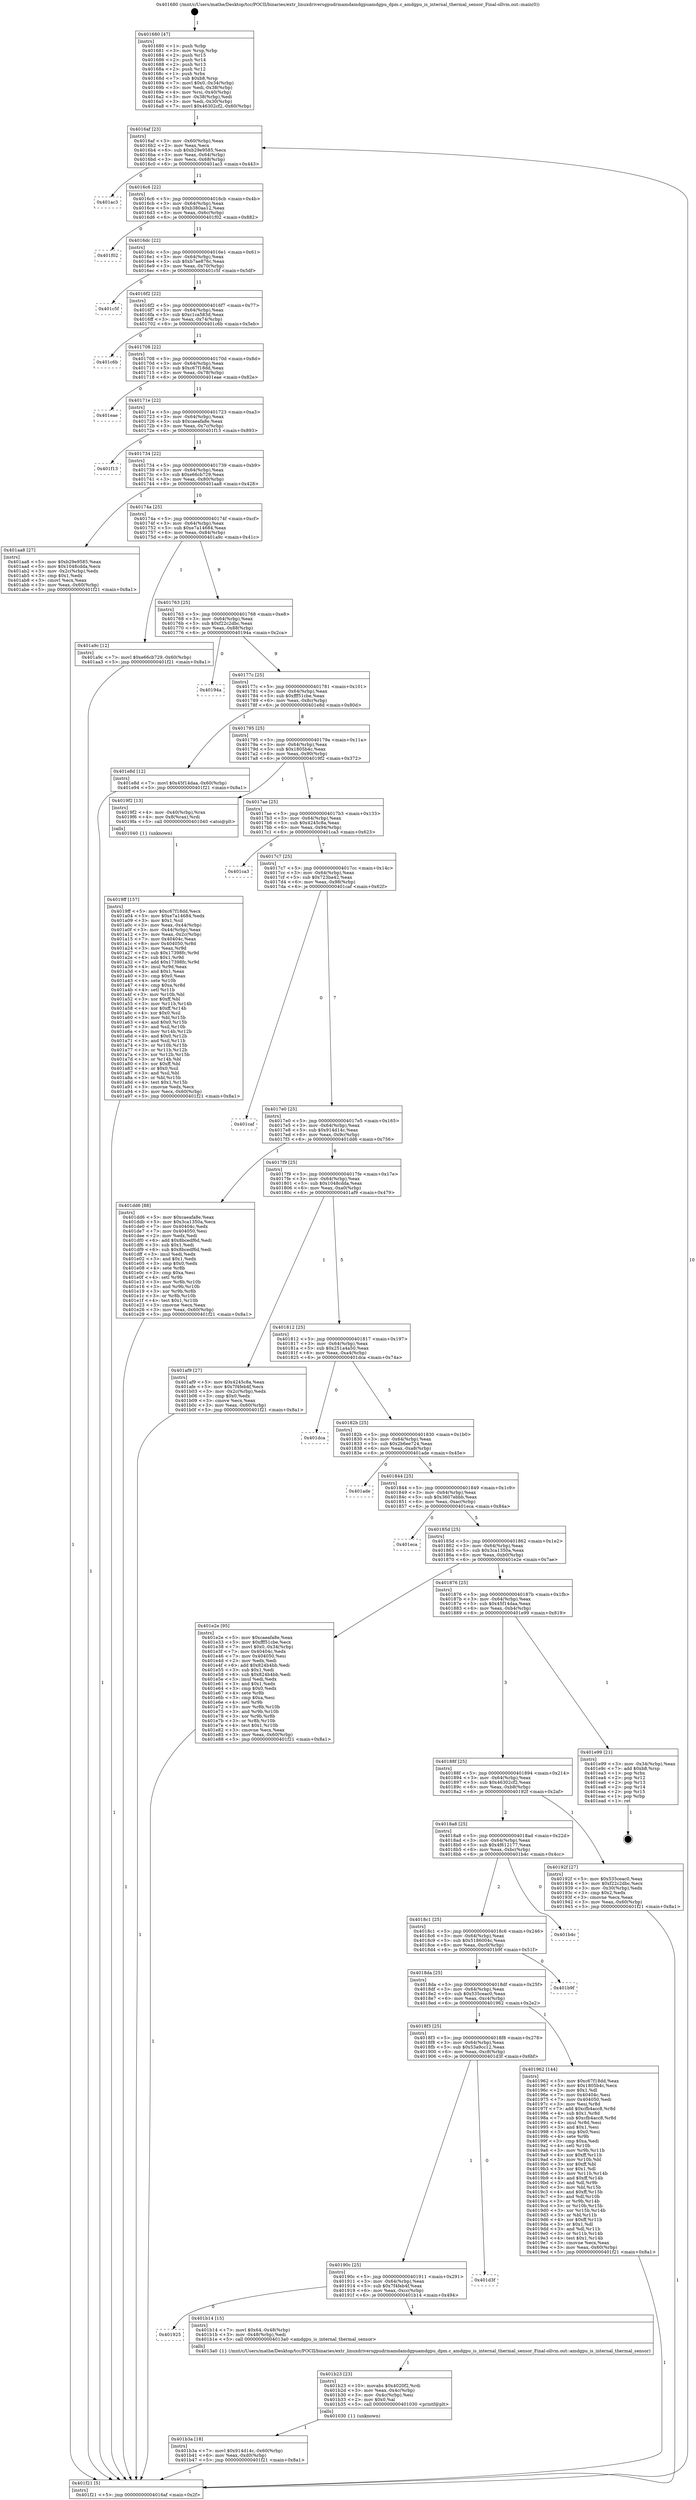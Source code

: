 digraph "0x401680" {
  label = "0x401680 (/mnt/c/Users/mathe/Desktop/tcc/POCII/binaries/extr_linuxdriversgpudrmamdamdgpuamdgpu_dpm.c_amdgpu_is_internal_thermal_sensor_Final-ollvm.out::main(0))"
  labelloc = "t"
  node[shape=record]

  Entry [label="",width=0.3,height=0.3,shape=circle,fillcolor=black,style=filled]
  "0x4016af" [label="{
     0x4016af [23]\l
     | [instrs]\l
     &nbsp;&nbsp;0x4016af \<+3\>: mov -0x60(%rbp),%eax\l
     &nbsp;&nbsp;0x4016b2 \<+2\>: mov %eax,%ecx\l
     &nbsp;&nbsp;0x4016b4 \<+6\>: sub $0xb29e9585,%ecx\l
     &nbsp;&nbsp;0x4016ba \<+3\>: mov %eax,-0x64(%rbp)\l
     &nbsp;&nbsp;0x4016bd \<+3\>: mov %ecx,-0x68(%rbp)\l
     &nbsp;&nbsp;0x4016c0 \<+6\>: je 0000000000401ac3 \<main+0x443\>\l
  }"]
  "0x401ac3" [label="{
     0x401ac3\l
  }", style=dashed]
  "0x4016c6" [label="{
     0x4016c6 [22]\l
     | [instrs]\l
     &nbsp;&nbsp;0x4016c6 \<+5\>: jmp 00000000004016cb \<main+0x4b\>\l
     &nbsp;&nbsp;0x4016cb \<+3\>: mov -0x64(%rbp),%eax\l
     &nbsp;&nbsp;0x4016ce \<+5\>: sub $0xb380aa12,%eax\l
     &nbsp;&nbsp;0x4016d3 \<+3\>: mov %eax,-0x6c(%rbp)\l
     &nbsp;&nbsp;0x4016d6 \<+6\>: je 0000000000401f02 \<main+0x882\>\l
  }"]
  Exit [label="",width=0.3,height=0.3,shape=circle,fillcolor=black,style=filled,peripheries=2]
  "0x401f02" [label="{
     0x401f02\l
  }", style=dashed]
  "0x4016dc" [label="{
     0x4016dc [22]\l
     | [instrs]\l
     &nbsp;&nbsp;0x4016dc \<+5\>: jmp 00000000004016e1 \<main+0x61\>\l
     &nbsp;&nbsp;0x4016e1 \<+3\>: mov -0x64(%rbp),%eax\l
     &nbsp;&nbsp;0x4016e4 \<+5\>: sub $0xb7ae876c,%eax\l
     &nbsp;&nbsp;0x4016e9 \<+3\>: mov %eax,-0x70(%rbp)\l
     &nbsp;&nbsp;0x4016ec \<+6\>: je 0000000000401c5f \<main+0x5df\>\l
  }"]
  "0x401b3a" [label="{
     0x401b3a [18]\l
     | [instrs]\l
     &nbsp;&nbsp;0x401b3a \<+7\>: movl $0x914d14c,-0x60(%rbp)\l
     &nbsp;&nbsp;0x401b41 \<+6\>: mov %eax,-0xd0(%rbp)\l
     &nbsp;&nbsp;0x401b47 \<+5\>: jmp 0000000000401f21 \<main+0x8a1\>\l
  }"]
  "0x401c5f" [label="{
     0x401c5f\l
  }", style=dashed]
  "0x4016f2" [label="{
     0x4016f2 [22]\l
     | [instrs]\l
     &nbsp;&nbsp;0x4016f2 \<+5\>: jmp 00000000004016f7 \<main+0x77\>\l
     &nbsp;&nbsp;0x4016f7 \<+3\>: mov -0x64(%rbp),%eax\l
     &nbsp;&nbsp;0x4016fa \<+5\>: sub $0xc1ca583d,%eax\l
     &nbsp;&nbsp;0x4016ff \<+3\>: mov %eax,-0x74(%rbp)\l
     &nbsp;&nbsp;0x401702 \<+6\>: je 0000000000401c6b \<main+0x5eb\>\l
  }"]
  "0x401b23" [label="{
     0x401b23 [23]\l
     | [instrs]\l
     &nbsp;&nbsp;0x401b23 \<+10\>: movabs $0x4020f2,%rdi\l
     &nbsp;&nbsp;0x401b2d \<+3\>: mov %eax,-0x4c(%rbp)\l
     &nbsp;&nbsp;0x401b30 \<+3\>: mov -0x4c(%rbp),%esi\l
     &nbsp;&nbsp;0x401b33 \<+2\>: mov $0x0,%al\l
     &nbsp;&nbsp;0x401b35 \<+5\>: call 0000000000401030 \<printf@plt\>\l
     | [calls]\l
     &nbsp;&nbsp;0x401030 \{1\} (unknown)\l
  }"]
  "0x401c6b" [label="{
     0x401c6b\l
  }", style=dashed]
  "0x401708" [label="{
     0x401708 [22]\l
     | [instrs]\l
     &nbsp;&nbsp;0x401708 \<+5\>: jmp 000000000040170d \<main+0x8d\>\l
     &nbsp;&nbsp;0x40170d \<+3\>: mov -0x64(%rbp),%eax\l
     &nbsp;&nbsp;0x401710 \<+5\>: sub $0xc67f18dd,%eax\l
     &nbsp;&nbsp;0x401715 \<+3\>: mov %eax,-0x78(%rbp)\l
     &nbsp;&nbsp;0x401718 \<+6\>: je 0000000000401eae \<main+0x82e\>\l
  }"]
  "0x401925" [label="{
     0x401925\l
  }", style=dashed]
  "0x401eae" [label="{
     0x401eae\l
  }", style=dashed]
  "0x40171e" [label="{
     0x40171e [22]\l
     | [instrs]\l
     &nbsp;&nbsp;0x40171e \<+5\>: jmp 0000000000401723 \<main+0xa3\>\l
     &nbsp;&nbsp;0x401723 \<+3\>: mov -0x64(%rbp),%eax\l
     &nbsp;&nbsp;0x401726 \<+5\>: sub $0xcaeafa8e,%eax\l
     &nbsp;&nbsp;0x40172b \<+3\>: mov %eax,-0x7c(%rbp)\l
     &nbsp;&nbsp;0x40172e \<+6\>: je 0000000000401f13 \<main+0x893\>\l
  }"]
  "0x401b14" [label="{
     0x401b14 [15]\l
     | [instrs]\l
     &nbsp;&nbsp;0x401b14 \<+7\>: movl $0x64,-0x48(%rbp)\l
     &nbsp;&nbsp;0x401b1b \<+3\>: mov -0x48(%rbp),%edi\l
     &nbsp;&nbsp;0x401b1e \<+5\>: call 00000000004013a0 \<amdgpu_is_internal_thermal_sensor\>\l
     | [calls]\l
     &nbsp;&nbsp;0x4013a0 \{1\} (/mnt/c/Users/mathe/Desktop/tcc/POCII/binaries/extr_linuxdriversgpudrmamdamdgpuamdgpu_dpm.c_amdgpu_is_internal_thermal_sensor_Final-ollvm.out::amdgpu_is_internal_thermal_sensor)\l
  }"]
  "0x401f13" [label="{
     0x401f13\l
  }", style=dashed]
  "0x401734" [label="{
     0x401734 [22]\l
     | [instrs]\l
     &nbsp;&nbsp;0x401734 \<+5\>: jmp 0000000000401739 \<main+0xb9\>\l
     &nbsp;&nbsp;0x401739 \<+3\>: mov -0x64(%rbp),%eax\l
     &nbsp;&nbsp;0x40173c \<+5\>: sub $0xe66cb729,%eax\l
     &nbsp;&nbsp;0x401741 \<+3\>: mov %eax,-0x80(%rbp)\l
     &nbsp;&nbsp;0x401744 \<+6\>: je 0000000000401aa8 \<main+0x428\>\l
  }"]
  "0x40190c" [label="{
     0x40190c [25]\l
     | [instrs]\l
     &nbsp;&nbsp;0x40190c \<+5\>: jmp 0000000000401911 \<main+0x291\>\l
     &nbsp;&nbsp;0x401911 \<+3\>: mov -0x64(%rbp),%eax\l
     &nbsp;&nbsp;0x401914 \<+5\>: sub $0x7f4feb4f,%eax\l
     &nbsp;&nbsp;0x401919 \<+6\>: mov %eax,-0xcc(%rbp)\l
     &nbsp;&nbsp;0x40191f \<+6\>: je 0000000000401b14 \<main+0x494\>\l
  }"]
  "0x401aa8" [label="{
     0x401aa8 [27]\l
     | [instrs]\l
     &nbsp;&nbsp;0x401aa8 \<+5\>: mov $0xb29e9585,%eax\l
     &nbsp;&nbsp;0x401aad \<+5\>: mov $0x1048cdda,%ecx\l
     &nbsp;&nbsp;0x401ab2 \<+3\>: mov -0x2c(%rbp),%edx\l
     &nbsp;&nbsp;0x401ab5 \<+3\>: cmp $0x1,%edx\l
     &nbsp;&nbsp;0x401ab8 \<+3\>: cmovl %ecx,%eax\l
     &nbsp;&nbsp;0x401abb \<+3\>: mov %eax,-0x60(%rbp)\l
     &nbsp;&nbsp;0x401abe \<+5\>: jmp 0000000000401f21 \<main+0x8a1\>\l
  }"]
  "0x40174a" [label="{
     0x40174a [25]\l
     | [instrs]\l
     &nbsp;&nbsp;0x40174a \<+5\>: jmp 000000000040174f \<main+0xcf\>\l
     &nbsp;&nbsp;0x40174f \<+3\>: mov -0x64(%rbp),%eax\l
     &nbsp;&nbsp;0x401752 \<+5\>: sub $0xe7a14684,%eax\l
     &nbsp;&nbsp;0x401757 \<+6\>: mov %eax,-0x84(%rbp)\l
     &nbsp;&nbsp;0x40175d \<+6\>: je 0000000000401a9c \<main+0x41c\>\l
  }"]
  "0x401d3f" [label="{
     0x401d3f\l
  }", style=dashed]
  "0x401a9c" [label="{
     0x401a9c [12]\l
     | [instrs]\l
     &nbsp;&nbsp;0x401a9c \<+7\>: movl $0xe66cb729,-0x60(%rbp)\l
     &nbsp;&nbsp;0x401aa3 \<+5\>: jmp 0000000000401f21 \<main+0x8a1\>\l
  }"]
  "0x401763" [label="{
     0x401763 [25]\l
     | [instrs]\l
     &nbsp;&nbsp;0x401763 \<+5\>: jmp 0000000000401768 \<main+0xe8\>\l
     &nbsp;&nbsp;0x401768 \<+3\>: mov -0x64(%rbp),%eax\l
     &nbsp;&nbsp;0x40176b \<+5\>: sub $0xf22c2dbc,%eax\l
     &nbsp;&nbsp;0x401770 \<+6\>: mov %eax,-0x88(%rbp)\l
     &nbsp;&nbsp;0x401776 \<+6\>: je 000000000040194a \<main+0x2ca\>\l
  }"]
  "0x4019ff" [label="{
     0x4019ff [157]\l
     | [instrs]\l
     &nbsp;&nbsp;0x4019ff \<+5\>: mov $0xc67f18dd,%ecx\l
     &nbsp;&nbsp;0x401a04 \<+5\>: mov $0xe7a14684,%edx\l
     &nbsp;&nbsp;0x401a09 \<+3\>: mov $0x1,%sil\l
     &nbsp;&nbsp;0x401a0c \<+3\>: mov %eax,-0x44(%rbp)\l
     &nbsp;&nbsp;0x401a0f \<+3\>: mov -0x44(%rbp),%eax\l
     &nbsp;&nbsp;0x401a12 \<+3\>: mov %eax,-0x2c(%rbp)\l
     &nbsp;&nbsp;0x401a15 \<+7\>: mov 0x40404c,%eax\l
     &nbsp;&nbsp;0x401a1c \<+8\>: mov 0x404050,%r8d\l
     &nbsp;&nbsp;0x401a24 \<+3\>: mov %eax,%r9d\l
     &nbsp;&nbsp;0x401a27 \<+7\>: sub $0x17398fc,%r9d\l
     &nbsp;&nbsp;0x401a2e \<+4\>: sub $0x1,%r9d\l
     &nbsp;&nbsp;0x401a32 \<+7\>: add $0x17398fc,%r9d\l
     &nbsp;&nbsp;0x401a39 \<+4\>: imul %r9d,%eax\l
     &nbsp;&nbsp;0x401a3d \<+3\>: and $0x1,%eax\l
     &nbsp;&nbsp;0x401a40 \<+3\>: cmp $0x0,%eax\l
     &nbsp;&nbsp;0x401a43 \<+4\>: sete %r10b\l
     &nbsp;&nbsp;0x401a47 \<+4\>: cmp $0xa,%r8d\l
     &nbsp;&nbsp;0x401a4b \<+4\>: setl %r11b\l
     &nbsp;&nbsp;0x401a4f \<+3\>: mov %r10b,%bl\l
     &nbsp;&nbsp;0x401a52 \<+3\>: xor $0xff,%bl\l
     &nbsp;&nbsp;0x401a55 \<+3\>: mov %r11b,%r14b\l
     &nbsp;&nbsp;0x401a58 \<+4\>: xor $0xff,%r14b\l
     &nbsp;&nbsp;0x401a5c \<+4\>: xor $0x0,%sil\l
     &nbsp;&nbsp;0x401a60 \<+3\>: mov %bl,%r15b\l
     &nbsp;&nbsp;0x401a63 \<+4\>: and $0x0,%r15b\l
     &nbsp;&nbsp;0x401a67 \<+3\>: and %sil,%r10b\l
     &nbsp;&nbsp;0x401a6a \<+3\>: mov %r14b,%r12b\l
     &nbsp;&nbsp;0x401a6d \<+4\>: and $0x0,%r12b\l
     &nbsp;&nbsp;0x401a71 \<+3\>: and %sil,%r11b\l
     &nbsp;&nbsp;0x401a74 \<+3\>: or %r10b,%r15b\l
     &nbsp;&nbsp;0x401a77 \<+3\>: or %r11b,%r12b\l
     &nbsp;&nbsp;0x401a7a \<+3\>: xor %r12b,%r15b\l
     &nbsp;&nbsp;0x401a7d \<+3\>: or %r14b,%bl\l
     &nbsp;&nbsp;0x401a80 \<+3\>: xor $0xff,%bl\l
     &nbsp;&nbsp;0x401a83 \<+4\>: or $0x0,%sil\l
     &nbsp;&nbsp;0x401a87 \<+3\>: and %sil,%bl\l
     &nbsp;&nbsp;0x401a8a \<+3\>: or %bl,%r15b\l
     &nbsp;&nbsp;0x401a8d \<+4\>: test $0x1,%r15b\l
     &nbsp;&nbsp;0x401a91 \<+3\>: cmovne %edx,%ecx\l
     &nbsp;&nbsp;0x401a94 \<+3\>: mov %ecx,-0x60(%rbp)\l
     &nbsp;&nbsp;0x401a97 \<+5\>: jmp 0000000000401f21 \<main+0x8a1\>\l
  }"]
  "0x40194a" [label="{
     0x40194a\l
  }", style=dashed]
  "0x40177c" [label="{
     0x40177c [25]\l
     | [instrs]\l
     &nbsp;&nbsp;0x40177c \<+5\>: jmp 0000000000401781 \<main+0x101\>\l
     &nbsp;&nbsp;0x401781 \<+3\>: mov -0x64(%rbp),%eax\l
     &nbsp;&nbsp;0x401784 \<+5\>: sub $0xfff51cbe,%eax\l
     &nbsp;&nbsp;0x401789 \<+6\>: mov %eax,-0x8c(%rbp)\l
     &nbsp;&nbsp;0x40178f \<+6\>: je 0000000000401e8d \<main+0x80d\>\l
  }"]
  "0x4018f3" [label="{
     0x4018f3 [25]\l
     | [instrs]\l
     &nbsp;&nbsp;0x4018f3 \<+5\>: jmp 00000000004018f8 \<main+0x278\>\l
     &nbsp;&nbsp;0x4018f8 \<+3\>: mov -0x64(%rbp),%eax\l
     &nbsp;&nbsp;0x4018fb \<+5\>: sub $0x53a9cc12,%eax\l
     &nbsp;&nbsp;0x401900 \<+6\>: mov %eax,-0xc8(%rbp)\l
     &nbsp;&nbsp;0x401906 \<+6\>: je 0000000000401d3f \<main+0x6bf\>\l
  }"]
  "0x401e8d" [label="{
     0x401e8d [12]\l
     | [instrs]\l
     &nbsp;&nbsp;0x401e8d \<+7\>: movl $0x45f14daa,-0x60(%rbp)\l
     &nbsp;&nbsp;0x401e94 \<+5\>: jmp 0000000000401f21 \<main+0x8a1\>\l
  }"]
  "0x401795" [label="{
     0x401795 [25]\l
     | [instrs]\l
     &nbsp;&nbsp;0x401795 \<+5\>: jmp 000000000040179a \<main+0x11a\>\l
     &nbsp;&nbsp;0x40179a \<+3\>: mov -0x64(%rbp),%eax\l
     &nbsp;&nbsp;0x40179d \<+5\>: sub $0x1805b4c,%eax\l
     &nbsp;&nbsp;0x4017a2 \<+6\>: mov %eax,-0x90(%rbp)\l
     &nbsp;&nbsp;0x4017a8 \<+6\>: je 00000000004019f2 \<main+0x372\>\l
  }"]
  "0x401962" [label="{
     0x401962 [144]\l
     | [instrs]\l
     &nbsp;&nbsp;0x401962 \<+5\>: mov $0xc67f18dd,%eax\l
     &nbsp;&nbsp;0x401967 \<+5\>: mov $0x1805b4c,%ecx\l
     &nbsp;&nbsp;0x40196c \<+2\>: mov $0x1,%dl\l
     &nbsp;&nbsp;0x40196e \<+7\>: mov 0x40404c,%esi\l
     &nbsp;&nbsp;0x401975 \<+7\>: mov 0x404050,%edi\l
     &nbsp;&nbsp;0x40197c \<+3\>: mov %esi,%r8d\l
     &nbsp;&nbsp;0x40197f \<+7\>: add $0xcfb4acc8,%r8d\l
     &nbsp;&nbsp;0x401986 \<+4\>: sub $0x1,%r8d\l
     &nbsp;&nbsp;0x40198a \<+7\>: sub $0xcfb4acc8,%r8d\l
     &nbsp;&nbsp;0x401991 \<+4\>: imul %r8d,%esi\l
     &nbsp;&nbsp;0x401995 \<+3\>: and $0x1,%esi\l
     &nbsp;&nbsp;0x401998 \<+3\>: cmp $0x0,%esi\l
     &nbsp;&nbsp;0x40199b \<+4\>: sete %r9b\l
     &nbsp;&nbsp;0x40199f \<+3\>: cmp $0xa,%edi\l
     &nbsp;&nbsp;0x4019a2 \<+4\>: setl %r10b\l
     &nbsp;&nbsp;0x4019a6 \<+3\>: mov %r9b,%r11b\l
     &nbsp;&nbsp;0x4019a9 \<+4\>: xor $0xff,%r11b\l
     &nbsp;&nbsp;0x4019ad \<+3\>: mov %r10b,%bl\l
     &nbsp;&nbsp;0x4019b0 \<+3\>: xor $0xff,%bl\l
     &nbsp;&nbsp;0x4019b3 \<+3\>: xor $0x1,%dl\l
     &nbsp;&nbsp;0x4019b6 \<+3\>: mov %r11b,%r14b\l
     &nbsp;&nbsp;0x4019b9 \<+4\>: and $0xff,%r14b\l
     &nbsp;&nbsp;0x4019bd \<+3\>: and %dl,%r9b\l
     &nbsp;&nbsp;0x4019c0 \<+3\>: mov %bl,%r15b\l
     &nbsp;&nbsp;0x4019c3 \<+4\>: and $0xff,%r15b\l
     &nbsp;&nbsp;0x4019c7 \<+3\>: and %dl,%r10b\l
     &nbsp;&nbsp;0x4019ca \<+3\>: or %r9b,%r14b\l
     &nbsp;&nbsp;0x4019cd \<+3\>: or %r10b,%r15b\l
     &nbsp;&nbsp;0x4019d0 \<+3\>: xor %r15b,%r14b\l
     &nbsp;&nbsp;0x4019d3 \<+3\>: or %bl,%r11b\l
     &nbsp;&nbsp;0x4019d6 \<+4\>: xor $0xff,%r11b\l
     &nbsp;&nbsp;0x4019da \<+3\>: or $0x1,%dl\l
     &nbsp;&nbsp;0x4019dd \<+3\>: and %dl,%r11b\l
     &nbsp;&nbsp;0x4019e0 \<+3\>: or %r11b,%r14b\l
     &nbsp;&nbsp;0x4019e3 \<+4\>: test $0x1,%r14b\l
     &nbsp;&nbsp;0x4019e7 \<+3\>: cmovne %ecx,%eax\l
     &nbsp;&nbsp;0x4019ea \<+3\>: mov %eax,-0x60(%rbp)\l
     &nbsp;&nbsp;0x4019ed \<+5\>: jmp 0000000000401f21 \<main+0x8a1\>\l
  }"]
  "0x4019f2" [label="{
     0x4019f2 [13]\l
     | [instrs]\l
     &nbsp;&nbsp;0x4019f2 \<+4\>: mov -0x40(%rbp),%rax\l
     &nbsp;&nbsp;0x4019f6 \<+4\>: mov 0x8(%rax),%rdi\l
     &nbsp;&nbsp;0x4019fa \<+5\>: call 0000000000401040 \<atoi@plt\>\l
     | [calls]\l
     &nbsp;&nbsp;0x401040 \{1\} (unknown)\l
  }"]
  "0x4017ae" [label="{
     0x4017ae [25]\l
     | [instrs]\l
     &nbsp;&nbsp;0x4017ae \<+5\>: jmp 00000000004017b3 \<main+0x133\>\l
     &nbsp;&nbsp;0x4017b3 \<+3\>: mov -0x64(%rbp),%eax\l
     &nbsp;&nbsp;0x4017b6 \<+5\>: sub $0x4245c8a,%eax\l
     &nbsp;&nbsp;0x4017bb \<+6\>: mov %eax,-0x94(%rbp)\l
     &nbsp;&nbsp;0x4017c1 \<+6\>: je 0000000000401ca3 \<main+0x623\>\l
  }"]
  "0x4018da" [label="{
     0x4018da [25]\l
     | [instrs]\l
     &nbsp;&nbsp;0x4018da \<+5\>: jmp 00000000004018df \<main+0x25f\>\l
     &nbsp;&nbsp;0x4018df \<+3\>: mov -0x64(%rbp),%eax\l
     &nbsp;&nbsp;0x4018e2 \<+5\>: sub $0x535ceac0,%eax\l
     &nbsp;&nbsp;0x4018e7 \<+6\>: mov %eax,-0xc4(%rbp)\l
     &nbsp;&nbsp;0x4018ed \<+6\>: je 0000000000401962 \<main+0x2e2\>\l
  }"]
  "0x401ca3" [label="{
     0x401ca3\l
  }", style=dashed]
  "0x4017c7" [label="{
     0x4017c7 [25]\l
     | [instrs]\l
     &nbsp;&nbsp;0x4017c7 \<+5\>: jmp 00000000004017cc \<main+0x14c\>\l
     &nbsp;&nbsp;0x4017cc \<+3\>: mov -0x64(%rbp),%eax\l
     &nbsp;&nbsp;0x4017cf \<+5\>: sub $0x723ba42,%eax\l
     &nbsp;&nbsp;0x4017d4 \<+6\>: mov %eax,-0x98(%rbp)\l
     &nbsp;&nbsp;0x4017da \<+6\>: je 0000000000401caf \<main+0x62f\>\l
  }"]
  "0x401b9f" [label="{
     0x401b9f\l
  }", style=dashed]
  "0x401caf" [label="{
     0x401caf\l
  }", style=dashed]
  "0x4017e0" [label="{
     0x4017e0 [25]\l
     | [instrs]\l
     &nbsp;&nbsp;0x4017e0 \<+5\>: jmp 00000000004017e5 \<main+0x165\>\l
     &nbsp;&nbsp;0x4017e5 \<+3\>: mov -0x64(%rbp),%eax\l
     &nbsp;&nbsp;0x4017e8 \<+5\>: sub $0x914d14c,%eax\l
     &nbsp;&nbsp;0x4017ed \<+6\>: mov %eax,-0x9c(%rbp)\l
     &nbsp;&nbsp;0x4017f3 \<+6\>: je 0000000000401dd6 \<main+0x756\>\l
  }"]
  "0x4018c1" [label="{
     0x4018c1 [25]\l
     | [instrs]\l
     &nbsp;&nbsp;0x4018c1 \<+5\>: jmp 00000000004018c6 \<main+0x246\>\l
     &nbsp;&nbsp;0x4018c6 \<+3\>: mov -0x64(%rbp),%eax\l
     &nbsp;&nbsp;0x4018c9 \<+5\>: sub $0x5186004c,%eax\l
     &nbsp;&nbsp;0x4018ce \<+6\>: mov %eax,-0xc0(%rbp)\l
     &nbsp;&nbsp;0x4018d4 \<+6\>: je 0000000000401b9f \<main+0x51f\>\l
  }"]
  "0x401dd6" [label="{
     0x401dd6 [88]\l
     | [instrs]\l
     &nbsp;&nbsp;0x401dd6 \<+5\>: mov $0xcaeafa8e,%eax\l
     &nbsp;&nbsp;0x401ddb \<+5\>: mov $0x3ca1350a,%ecx\l
     &nbsp;&nbsp;0x401de0 \<+7\>: mov 0x40404c,%edx\l
     &nbsp;&nbsp;0x401de7 \<+7\>: mov 0x404050,%esi\l
     &nbsp;&nbsp;0x401dee \<+2\>: mov %edx,%edi\l
     &nbsp;&nbsp;0x401df0 \<+6\>: add $0x8bcedf6d,%edi\l
     &nbsp;&nbsp;0x401df6 \<+3\>: sub $0x1,%edi\l
     &nbsp;&nbsp;0x401df9 \<+6\>: sub $0x8bcedf6d,%edi\l
     &nbsp;&nbsp;0x401dff \<+3\>: imul %edi,%edx\l
     &nbsp;&nbsp;0x401e02 \<+3\>: and $0x1,%edx\l
     &nbsp;&nbsp;0x401e05 \<+3\>: cmp $0x0,%edx\l
     &nbsp;&nbsp;0x401e08 \<+4\>: sete %r8b\l
     &nbsp;&nbsp;0x401e0c \<+3\>: cmp $0xa,%esi\l
     &nbsp;&nbsp;0x401e0f \<+4\>: setl %r9b\l
     &nbsp;&nbsp;0x401e13 \<+3\>: mov %r8b,%r10b\l
     &nbsp;&nbsp;0x401e16 \<+3\>: and %r9b,%r10b\l
     &nbsp;&nbsp;0x401e19 \<+3\>: xor %r9b,%r8b\l
     &nbsp;&nbsp;0x401e1c \<+3\>: or %r8b,%r10b\l
     &nbsp;&nbsp;0x401e1f \<+4\>: test $0x1,%r10b\l
     &nbsp;&nbsp;0x401e23 \<+3\>: cmovne %ecx,%eax\l
     &nbsp;&nbsp;0x401e26 \<+3\>: mov %eax,-0x60(%rbp)\l
     &nbsp;&nbsp;0x401e29 \<+5\>: jmp 0000000000401f21 \<main+0x8a1\>\l
  }"]
  "0x4017f9" [label="{
     0x4017f9 [25]\l
     | [instrs]\l
     &nbsp;&nbsp;0x4017f9 \<+5\>: jmp 00000000004017fe \<main+0x17e\>\l
     &nbsp;&nbsp;0x4017fe \<+3\>: mov -0x64(%rbp),%eax\l
     &nbsp;&nbsp;0x401801 \<+5\>: sub $0x1048cdda,%eax\l
     &nbsp;&nbsp;0x401806 \<+6\>: mov %eax,-0xa0(%rbp)\l
     &nbsp;&nbsp;0x40180c \<+6\>: je 0000000000401af9 \<main+0x479\>\l
  }"]
  "0x401b4c" [label="{
     0x401b4c\l
  }", style=dashed]
  "0x401af9" [label="{
     0x401af9 [27]\l
     | [instrs]\l
     &nbsp;&nbsp;0x401af9 \<+5\>: mov $0x4245c8a,%eax\l
     &nbsp;&nbsp;0x401afe \<+5\>: mov $0x7f4feb4f,%ecx\l
     &nbsp;&nbsp;0x401b03 \<+3\>: mov -0x2c(%rbp),%edx\l
     &nbsp;&nbsp;0x401b06 \<+3\>: cmp $0x0,%edx\l
     &nbsp;&nbsp;0x401b09 \<+3\>: cmove %ecx,%eax\l
     &nbsp;&nbsp;0x401b0c \<+3\>: mov %eax,-0x60(%rbp)\l
     &nbsp;&nbsp;0x401b0f \<+5\>: jmp 0000000000401f21 \<main+0x8a1\>\l
  }"]
  "0x401812" [label="{
     0x401812 [25]\l
     | [instrs]\l
     &nbsp;&nbsp;0x401812 \<+5\>: jmp 0000000000401817 \<main+0x197\>\l
     &nbsp;&nbsp;0x401817 \<+3\>: mov -0x64(%rbp),%eax\l
     &nbsp;&nbsp;0x40181a \<+5\>: sub $0x251a4a50,%eax\l
     &nbsp;&nbsp;0x40181f \<+6\>: mov %eax,-0xa4(%rbp)\l
     &nbsp;&nbsp;0x401825 \<+6\>: je 0000000000401dca \<main+0x74a\>\l
  }"]
  "0x401680" [label="{
     0x401680 [47]\l
     | [instrs]\l
     &nbsp;&nbsp;0x401680 \<+1\>: push %rbp\l
     &nbsp;&nbsp;0x401681 \<+3\>: mov %rsp,%rbp\l
     &nbsp;&nbsp;0x401684 \<+2\>: push %r15\l
     &nbsp;&nbsp;0x401686 \<+2\>: push %r14\l
     &nbsp;&nbsp;0x401688 \<+2\>: push %r13\l
     &nbsp;&nbsp;0x40168a \<+2\>: push %r12\l
     &nbsp;&nbsp;0x40168c \<+1\>: push %rbx\l
     &nbsp;&nbsp;0x40168d \<+7\>: sub $0xb8,%rsp\l
     &nbsp;&nbsp;0x401694 \<+7\>: movl $0x0,-0x34(%rbp)\l
     &nbsp;&nbsp;0x40169b \<+3\>: mov %edi,-0x38(%rbp)\l
     &nbsp;&nbsp;0x40169e \<+4\>: mov %rsi,-0x40(%rbp)\l
     &nbsp;&nbsp;0x4016a2 \<+3\>: mov -0x38(%rbp),%edi\l
     &nbsp;&nbsp;0x4016a5 \<+3\>: mov %edi,-0x30(%rbp)\l
     &nbsp;&nbsp;0x4016a8 \<+7\>: movl $0x46302cf2,-0x60(%rbp)\l
  }"]
  "0x401dca" [label="{
     0x401dca\l
  }", style=dashed]
  "0x40182b" [label="{
     0x40182b [25]\l
     | [instrs]\l
     &nbsp;&nbsp;0x40182b \<+5\>: jmp 0000000000401830 \<main+0x1b0\>\l
     &nbsp;&nbsp;0x401830 \<+3\>: mov -0x64(%rbp),%eax\l
     &nbsp;&nbsp;0x401833 \<+5\>: sub $0x2b6ee724,%eax\l
     &nbsp;&nbsp;0x401838 \<+6\>: mov %eax,-0xa8(%rbp)\l
     &nbsp;&nbsp;0x40183e \<+6\>: je 0000000000401ade \<main+0x45e\>\l
  }"]
  "0x401f21" [label="{
     0x401f21 [5]\l
     | [instrs]\l
     &nbsp;&nbsp;0x401f21 \<+5\>: jmp 00000000004016af \<main+0x2f\>\l
  }"]
  "0x401ade" [label="{
     0x401ade\l
  }", style=dashed]
  "0x401844" [label="{
     0x401844 [25]\l
     | [instrs]\l
     &nbsp;&nbsp;0x401844 \<+5\>: jmp 0000000000401849 \<main+0x1c9\>\l
     &nbsp;&nbsp;0x401849 \<+3\>: mov -0x64(%rbp),%eax\l
     &nbsp;&nbsp;0x40184c \<+5\>: sub $0x3607ebbb,%eax\l
     &nbsp;&nbsp;0x401851 \<+6\>: mov %eax,-0xac(%rbp)\l
     &nbsp;&nbsp;0x401857 \<+6\>: je 0000000000401eca \<main+0x84a\>\l
  }"]
  "0x4018a8" [label="{
     0x4018a8 [25]\l
     | [instrs]\l
     &nbsp;&nbsp;0x4018a8 \<+5\>: jmp 00000000004018ad \<main+0x22d\>\l
     &nbsp;&nbsp;0x4018ad \<+3\>: mov -0x64(%rbp),%eax\l
     &nbsp;&nbsp;0x4018b0 \<+5\>: sub $0x4f612177,%eax\l
     &nbsp;&nbsp;0x4018b5 \<+6\>: mov %eax,-0xbc(%rbp)\l
     &nbsp;&nbsp;0x4018bb \<+6\>: je 0000000000401b4c \<main+0x4cc\>\l
  }"]
  "0x401eca" [label="{
     0x401eca\l
  }", style=dashed]
  "0x40185d" [label="{
     0x40185d [25]\l
     | [instrs]\l
     &nbsp;&nbsp;0x40185d \<+5\>: jmp 0000000000401862 \<main+0x1e2\>\l
     &nbsp;&nbsp;0x401862 \<+3\>: mov -0x64(%rbp),%eax\l
     &nbsp;&nbsp;0x401865 \<+5\>: sub $0x3ca1350a,%eax\l
     &nbsp;&nbsp;0x40186a \<+6\>: mov %eax,-0xb0(%rbp)\l
     &nbsp;&nbsp;0x401870 \<+6\>: je 0000000000401e2e \<main+0x7ae\>\l
  }"]
  "0x40192f" [label="{
     0x40192f [27]\l
     | [instrs]\l
     &nbsp;&nbsp;0x40192f \<+5\>: mov $0x535ceac0,%eax\l
     &nbsp;&nbsp;0x401934 \<+5\>: mov $0xf22c2dbc,%ecx\l
     &nbsp;&nbsp;0x401939 \<+3\>: mov -0x30(%rbp),%edx\l
     &nbsp;&nbsp;0x40193c \<+3\>: cmp $0x2,%edx\l
     &nbsp;&nbsp;0x40193f \<+3\>: cmovne %ecx,%eax\l
     &nbsp;&nbsp;0x401942 \<+3\>: mov %eax,-0x60(%rbp)\l
     &nbsp;&nbsp;0x401945 \<+5\>: jmp 0000000000401f21 \<main+0x8a1\>\l
  }"]
  "0x401e2e" [label="{
     0x401e2e [95]\l
     | [instrs]\l
     &nbsp;&nbsp;0x401e2e \<+5\>: mov $0xcaeafa8e,%eax\l
     &nbsp;&nbsp;0x401e33 \<+5\>: mov $0xfff51cbe,%ecx\l
     &nbsp;&nbsp;0x401e38 \<+7\>: movl $0x0,-0x34(%rbp)\l
     &nbsp;&nbsp;0x401e3f \<+7\>: mov 0x40404c,%edx\l
     &nbsp;&nbsp;0x401e46 \<+7\>: mov 0x404050,%esi\l
     &nbsp;&nbsp;0x401e4d \<+2\>: mov %edx,%edi\l
     &nbsp;&nbsp;0x401e4f \<+6\>: add $0x824b4bb,%edi\l
     &nbsp;&nbsp;0x401e55 \<+3\>: sub $0x1,%edi\l
     &nbsp;&nbsp;0x401e58 \<+6\>: sub $0x824b4bb,%edi\l
     &nbsp;&nbsp;0x401e5e \<+3\>: imul %edi,%edx\l
     &nbsp;&nbsp;0x401e61 \<+3\>: and $0x1,%edx\l
     &nbsp;&nbsp;0x401e64 \<+3\>: cmp $0x0,%edx\l
     &nbsp;&nbsp;0x401e67 \<+4\>: sete %r8b\l
     &nbsp;&nbsp;0x401e6b \<+3\>: cmp $0xa,%esi\l
     &nbsp;&nbsp;0x401e6e \<+4\>: setl %r9b\l
     &nbsp;&nbsp;0x401e72 \<+3\>: mov %r8b,%r10b\l
     &nbsp;&nbsp;0x401e75 \<+3\>: and %r9b,%r10b\l
     &nbsp;&nbsp;0x401e78 \<+3\>: xor %r9b,%r8b\l
     &nbsp;&nbsp;0x401e7b \<+3\>: or %r8b,%r10b\l
     &nbsp;&nbsp;0x401e7e \<+4\>: test $0x1,%r10b\l
     &nbsp;&nbsp;0x401e82 \<+3\>: cmovne %ecx,%eax\l
     &nbsp;&nbsp;0x401e85 \<+3\>: mov %eax,-0x60(%rbp)\l
     &nbsp;&nbsp;0x401e88 \<+5\>: jmp 0000000000401f21 \<main+0x8a1\>\l
  }"]
  "0x401876" [label="{
     0x401876 [25]\l
     | [instrs]\l
     &nbsp;&nbsp;0x401876 \<+5\>: jmp 000000000040187b \<main+0x1fb\>\l
     &nbsp;&nbsp;0x40187b \<+3\>: mov -0x64(%rbp),%eax\l
     &nbsp;&nbsp;0x40187e \<+5\>: sub $0x45f14daa,%eax\l
     &nbsp;&nbsp;0x401883 \<+6\>: mov %eax,-0xb4(%rbp)\l
     &nbsp;&nbsp;0x401889 \<+6\>: je 0000000000401e99 \<main+0x819\>\l
  }"]
  "0x40188f" [label="{
     0x40188f [25]\l
     | [instrs]\l
     &nbsp;&nbsp;0x40188f \<+5\>: jmp 0000000000401894 \<main+0x214\>\l
     &nbsp;&nbsp;0x401894 \<+3\>: mov -0x64(%rbp),%eax\l
     &nbsp;&nbsp;0x401897 \<+5\>: sub $0x46302cf2,%eax\l
     &nbsp;&nbsp;0x40189c \<+6\>: mov %eax,-0xb8(%rbp)\l
     &nbsp;&nbsp;0x4018a2 \<+6\>: je 000000000040192f \<main+0x2af\>\l
  }"]
  "0x401e99" [label="{
     0x401e99 [21]\l
     | [instrs]\l
     &nbsp;&nbsp;0x401e99 \<+3\>: mov -0x34(%rbp),%eax\l
     &nbsp;&nbsp;0x401e9c \<+7\>: add $0xb8,%rsp\l
     &nbsp;&nbsp;0x401ea3 \<+1\>: pop %rbx\l
     &nbsp;&nbsp;0x401ea4 \<+2\>: pop %r12\l
     &nbsp;&nbsp;0x401ea6 \<+2\>: pop %r13\l
     &nbsp;&nbsp;0x401ea8 \<+2\>: pop %r14\l
     &nbsp;&nbsp;0x401eaa \<+2\>: pop %r15\l
     &nbsp;&nbsp;0x401eac \<+1\>: pop %rbp\l
     &nbsp;&nbsp;0x401ead \<+1\>: ret\l
  }"]
  Entry -> "0x401680" [label=" 1"]
  "0x4016af" -> "0x401ac3" [label=" 0"]
  "0x4016af" -> "0x4016c6" [label=" 11"]
  "0x401e99" -> Exit [label=" 1"]
  "0x4016c6" -> "0x401f02" [label=" 0"]
  "0x4016c6" -> "0x4016dc" [label=" 11"]
  "0x401e8d" -> "0x401f21" [label=" 1"]
  "0x4016dc" -> "0x401c5f" [label=" 0"]
  "0x4016dc" -> "0x4016f2" [label=" 11"]
  "0x401e2e" -> "0x401f21" [label=" 1"]
  "0x4016f2" -> "0x401c6b" [label=" 0"]
  "0x4016f2" -> "0x401708" [label=" 11"]
  "0x401dd6" -> "0x401f21" [label=" 1"]
  "0x401708" -> "0x401eae" [label=" 0"]
  "0x401708" -> "0x40171e" [label=" 11"]
  "0x401b3a" -> "0x401f21" [label=" 1"]
  "0x40171e" -> "0x401f13" [label=" 0"]
  "0x40171e" -> "0x401734" [label=" 11"]
  "0x401b23" -> "0x401b3a" [label=" 1"]
  "0x401734" -> "0x401aa8" [label=" 1"]
  "0x401734" -> "0x40174a" [label=" 10"]
  "0x40190c" -> "0x401925" [label=" 0"]
  "0x40174a" -> "0x401a9c" [label=" 1"]
  "0x40174a" -> "0x401763" [label=" 9"]
  "0x40190c" -> "0x401b14" [label=" 1"]
  "0x401763" -> "0x40194a" [label=" 0"]
  "0x401763" -> "0x40177c" [label=" 9"]
  "0x4018f3" -> "0x40190c" [label=" 1"]
  "0x40177c" -> "0x401e8d" [label=" 1"]
  "0x40177c" -> "0x401795" [label=" 8"]
  "0x4018f3" -> "0x401d3f" [label=" 0"]
  "0x401795" -> "0x4019f2" [label=" 1"]
  "0x401795" -> "0x4017ae" [label=" 7"]
  "0x401b14" -> "0x401b23" [label=" 1"]
  "0x4017ae" -> "0x401ca3" [label=" 0"]
  "0x4017ae" -> "0x4017c7" [label=" 7"]
  "0x401aa8" -> "0x401f21" [label=" 1"]
  "0x4017c7" -> "0x401caf" [label=" 0"]
  "0x4017c7" -> "0x4017e0" [label=" 7"]
  "0x401a9c" -> "0x401f21" [label=" 1"]
  "0x4017e0" -> "0x401dd6" [label=" 1"]
  "0x4017e0" -> "0x4017f9" [label=" 6"]
  "0x4019f2" -> "0x4019ff" [label=" 1"]
  "0x4017f9" -> "0x401af9" [label=" 1"]
  "0x4017f9" -> "0x401812" [label=" 5"]
  "0x401962" -> "0x401f21" [label=" 1"]
  "0x401812" -> "0x401dca" [label=" 0"]
  "0x401812" -> "0x40182b" [label=" 5"]
  "0x4018da" -> "0x401962" [label=" 1"]
  "0x40182b" -> "0x401ade" [label=" 0"]
  "0x40182b" -> "0x401844" [label=" 5"]
  "0x401af9" -> "0x401f21" [label=" 1"]
  "0x401844" -> "0x401eca" [label=" 0"]
  "0x401844" -> "0x40185d" [label=" 5"]
  "0x4018c1" -> "0x4018da" [label=" 2"]
  "0x40185d" -> "0x401e2e" [label=" 1"]
  "0x40185d" -> "0x401876" [label=" 4"]
  "0x4018c1" -> "0x401b9f" [label=" 0"]
  "0x401876" -> "0x401e99" [label=" 1"]
  "0x401876" -> "0x40188f" [label=" 3"]
  "0x4019ff" -> "0x401f21" [label=" 1"]
  "0x40188f" -> "0x40192f" [label=" 1"]
  "0x40188f" -> "0x4018a8" [label=" 2"]
  "0x40192f" -> "0x401f21" [label=" 1"]
  "0x401680" -> "0x4016af" [label=" 1"]
  "0x401f21" -> "0x4016af" [label=" 10"]
  "0x4018da" -> "0x4018f3" [label=" 1"]
  "0x4018a8" -> "0x401b4c" [label=" 0"]
  "0x4018a8" -> "0x4018c1" [label=" 2"]
}

